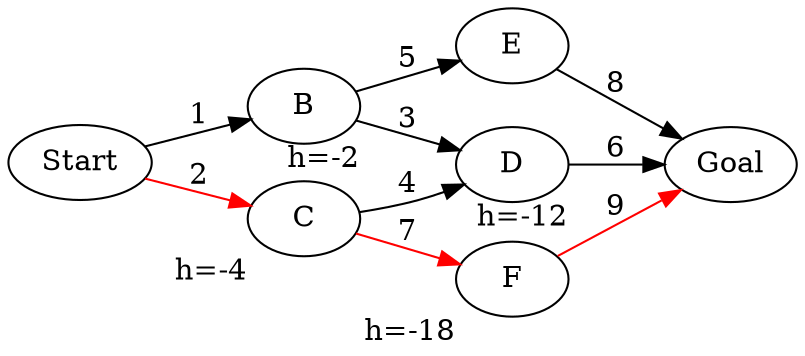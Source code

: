 digraph g {
	rankdir=LR
	Start;
	B[xlabel="h=-2"];
	C[xlabel="h=-4"];
	D[xlabel="h=-12"];
	F[xlabel="h=-18"];
	
        Start -> B [label="1"];
        Start -> C[label="2", color="#FF0000"];
        B -> D[label="3"];
        C -> D[label="4"];
        D -> Goal[label="6"];
        B -> E[label="5"];
        E -> Goal[label="8"];
        C -> F[label="7", color="#FF0000"];
        F -> Goal[label="9", color="#FF0000"];
}



